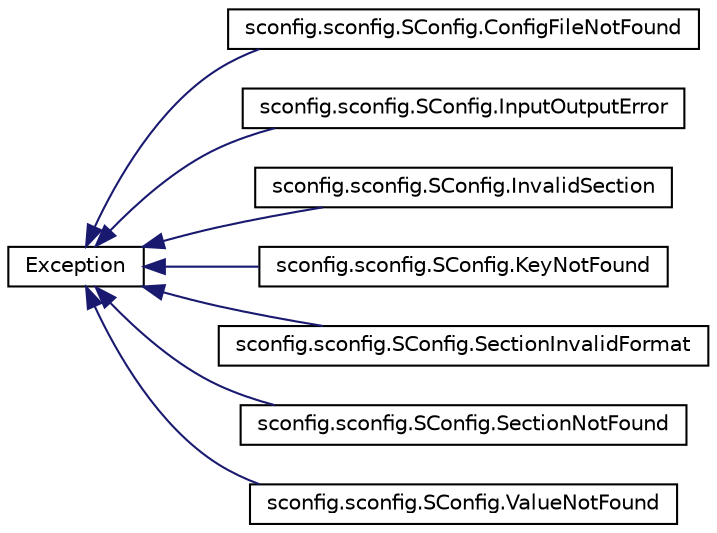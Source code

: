 digraph G
{
  edge [fontname="Helvetica",fontsize="10",labelfontname="Helvetica",labelfontsize="10"];
  node [fontname="Helvetica",fontsize="10",shape=record];
  rankdir=LR;
  Node1 [label="Exception",height=0.2,width=0.4,color="black", fillcolor="white", style="filled",URL="$classException.html"];
  Node1 -> Node2 [dir=back,color="midnightblue",fontsize="10",style="solid",fontname="Helvetica"];
  Node2 [label="sconfig.sconfig.SConfig.ConfigFileNotFound",height=0.2,width=0.4,color="black", fillcolor="white", style="filled",URL="$classsconfig_1_1sconfig_1_1SConfig_1_1ConfigFileNotFound.html",tooltip="Exception thrown when a configuration file is not found on disk."];
  Node1 -> Node3 [dir=back,color="midnightblue",fontsize="10",style="solid",fontname="Helvetica"];
  Node3 [label="sconfig.sconfig.SConfig.InputOutputError",height=0.2,width=0.4,color="black", fillcolor="white", style="filled",URL="$classsconfig_1_1sconfig_1_1SConfig_1_1InputOutputError.html",tooltip="Exception thrown in case of input/output error."];
  Node1 -> Node4 [dir=back,color="midnightblue",fontsize="10",style="solid",fontname="Helvetica"];
  Node4 [label="sconfig.sconfig.SConfig.InvalidSection",height=0.2,width=0.4,color="black", fillcolor="white", style="filled",URL="$classsconfig_1_1sconfig_1_1SConfig_1_1InvalidSection.html",tooltip="Exception thrown in case a section is invalid."];
  Node1 -> Node5 [dir=back,color="midnightblue",fontsize="10",style="solid",fontname="Helvetica"];
  Node5 [label="sconfig.sconfig.SConfig.KeyNotFound",height=0.2,width=0.4,color="black", fillcolor="white", style="filled",URL="$classsconfig_1_1sconfig_1_1SConfig_1_1KeyNotFound.html",tooltip="Exception thrown when a key could not be found in a given section."];
  Node1 -> Node6 [dir=back,color="midnightblue",fontsize="10",style="solid",fontname="Helvetica"];
  Node6 [label="sconfig.sconfig.SConfig.SectionInvalidFormat",height=0.2,width=0.4,color="black", fillcolor="white", style="filled",URL="$classsconfig_1_1sconfig_1_1SConfig_1_1SectionInvalidFormat.html",tooltip="Exception thrown when a section has an invalid format."];
  Node1 -> Node7 [dir=back,color="midnightblue",fontsize="10",style="solid",fontname="Helvetica"];
  Node7 [label="sconfig.sconfig.SConfig.SectionNotFound",height=0.2,width=0.4,color="black", fillcolor="white", style="filled",URL="$classsconfig_1_1sconfig_1_1SConfig_1_1SectionNotFound.html",tooltip="Exception thrown when a section could not be found in the list of registered sections."];
  Node1 -> Node8 [dir=back,color="midnightblue",fontsize="10",style="solid",fontname="Helvetica"];
  Node8 [label="sconfig.sconfig.SConfig.ValueNotFound",height=0.2,width=0.4,color="black", fillcolor="white", style="filled",URL="$classsconfig_1_1sconfig_1_1SConfig_1_1ValueNotFound.html",tooltip="Exception thrown when a value associated with a key could not be found in a given section..."];
}
